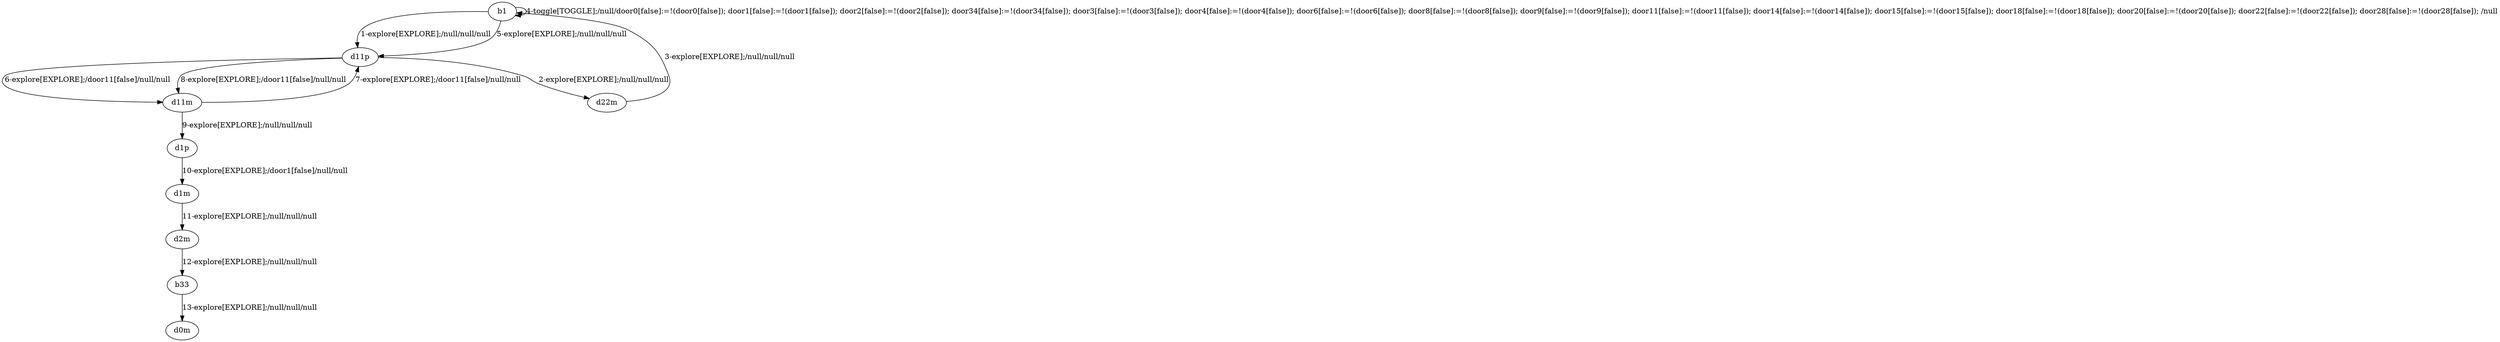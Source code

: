 # Total number of goals covered by this test: 2
# d2m --> b33
# b33 --> d0m

digraph g {
"b1" -> "d11p" [label = "1-explore[EXPLORE];/null/null/null"];
"d11p" -> "d22m" [label = "2-explore[EXPLORE];/null/null/null"];
"d22m" -> "b1" [label = "3-explore[EXPLORE];/null/null/null"];
"b1" -> "b1" [label = "4-toggle[TOGGLE];/null/door0[false]:=!(door0[false]); door1[false]:=!(door1[false]); door2[false]:=!(door2[false]); door34[false]:=!(door34[false]); door3[false]:=!(door3[false]); door4[false]:=!(door4[false]); door6[false]:=!(door6[false]); door8[false]:=!(door8[false]); door9[false]:=!(door9[false]); door11[false]:=!(door11[false]); door14[false]:=!(door14[false]); door15[false]:=!(door15[false]); door18[false]:=!(door18[false]); door20[false]:=!(door20[false]); door22[false]:=!(door22[false]); door28[false]:=!(door28[false]); /null"];
"b1" -> "d11p" [label = "5-explore[EXPLORE];/null/null/null"];
"d11p" -> "d11m" [label = "6-explore[EXPLORE];/door11[false]/null/null"];
"d11m" -> "d11p" [label = "7-explore[EXPLORE];/door11[false]/null/null"];
"d11p" -> "d11m" [label = "8-explore[EXPLORE];/door11[false]/null/null"];
"d11m" -> "d1p" [label = "9-explore[EXPLORE];/null/null/null"];
"d1p" -> "d1m" [label = "10-explore[EXPLORE];/door1[false]/null/null"];
"d1m" -> "d2m" [label = "11-explore[EXPLORE];/null/null/null"];
"d2m" -> "b33" [label = "12-explore[EXPLORE];/null/null/null"];
"b33" -> "d0m" [label = "13-explore[EXPLORE];/null/null/null"];
}